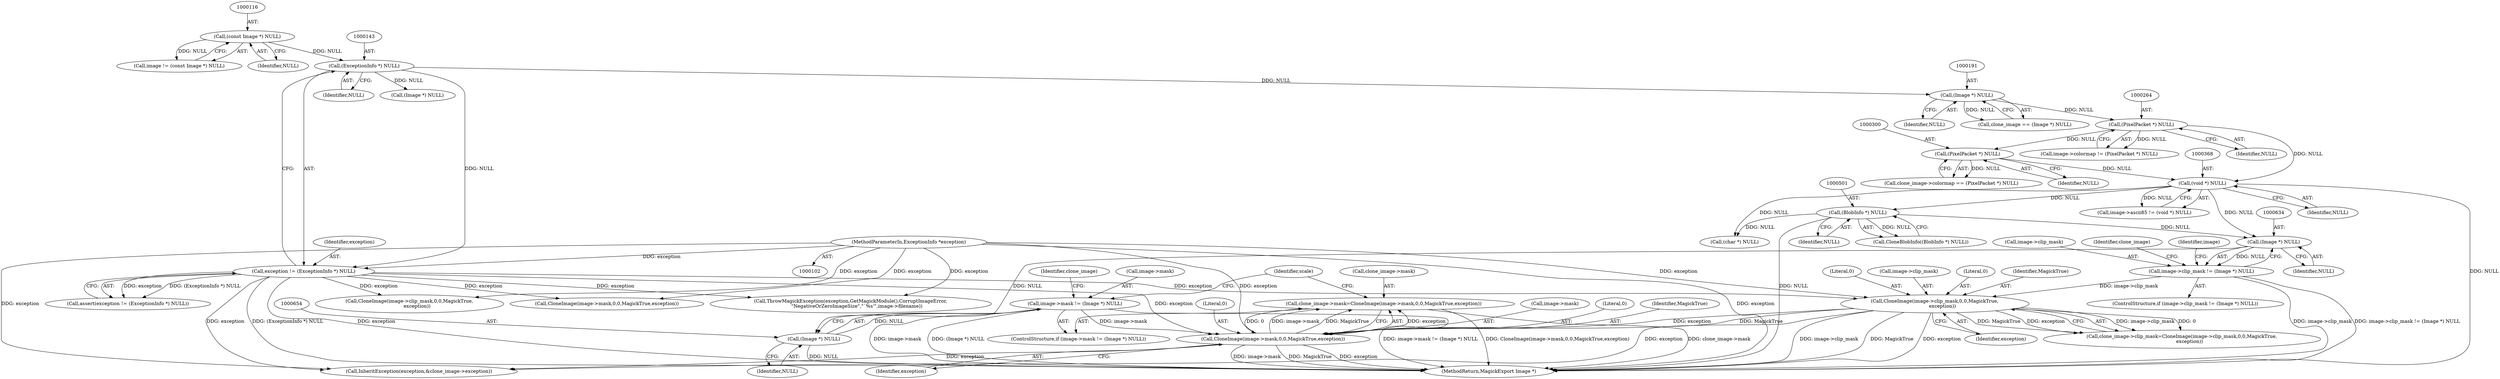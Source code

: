 digraph "0_ImageMagick_01843366d6a7b96e22ad7bb67f3df7d9fd4d5d74@pointer" {
"1000656" [label="(Call,clone_image->mask=CloneImage(image->mask,0,0,MagickTrue,exception))"];
"1000660" [label="(Call,CloneImage(image->mask,0,0,MagickTrue,exception))"];
"1000649" [label="(Call,image->mask != (Image *) NULL)"];
"1000653" [label="(Call,(Image *) NULL)"];
"1000633" [label="(Call,(Image *) NULL)"];
"1000367" [label="(Call,(void *) NULL)"];
"1000263" [label="(Call,(PixelPacket *) NULL)"];
"1000190" [label="(Call,(Image *) NULL)"];
"1000142" [label="(Call,(ExceptionInfo *) NULL)"];
"1000115" [label="(Call,(const Image *) NULL)"];
"1000299" [label="(Call,(PixelPacket *) NULL)"];
"1000500" [label="(Call,(BlobInfo *) NULL)"];
"1000640" [label="(Call,CloneImage(image->clip_mask,0,0,MagickTrue,\n          exception))"];
"1000629" [label="(Call,image->clip_mask != (Image *) NULL)"];
"1000140" [label="(Call,exception != (ExceptionInfo *) NULL)"];
"1000107" [label="(MethodParameterIn,ExceptionInfo *exception)"];
"1000367" [label="(Call,(void *) NULL)"];
"1000633" [label="(Call,(Image *) NULL)"];
"1000500" [label="(Call,(BlobInfo *) NULL)"];
"1000369" [label="(Identifier,NULL)"];
"1000142" [label="(Call,(ExceptionInfo *) NULL)"];
"1000660" [label="(Call,CloneImage(image->mask,0,0,MagickTrue,exception))"];
"1000534" [label="(Call,(char *) NULL)"];
"1000139" [label="(Call,assert(exception != (ExceptionInfo *) NULL))"];
"1000669" [label="(Identifier,scale)"];
"1000661" [label="(Call,image->mask)"];
"1000658" [label="(Identifier,clone_image)"];
"1000113" [label="(Call,image != (const Image *) NULL)"];
"1000265" [label="(Identifier,NULL)"];
"1000597" [label="(Call,CloneImage(image->mask,0,0,MagickTrue,exception))"];
"1000295" [label="(Call,clone_image->colormap == (PixelPacket *) NULL)"];
"1000636" [label="(Call,clone_image->clip_mask=CloneImage(image->clip_mask,0,0,MagickTrue,\n          exception))"];
"1000648" [label="(ControlStructure,if (image->mask != (Image *) NULL))"];
"1000646" [label="(Identifier,MagickTrue)"];
"1000630" [label="(Call,image->clip_mask)"];
"1000629" [label="(Call,image->clip_mask != (Image *) NULL)"];
"1000263" [label="(Call,(PixelPacket *) NULL)"];
"1000363" [label="(Call,image->ascii85 != (void *) NULL)"];
"1000653" [label="(Call,(Image *) NULL)"];
"1000115" [label="(Call,(const Image *) NULL)"];
"1000144" [label="(Identifier,NULL)"];
"1000645" [label="(Literal,0)"];
"1000117" [label="(Identifier,NULL)"];
"1000141" [label="(Identifier,exception)"];
"1000832" [label="(Call,InheritException(exception,&clone_image->exception))"];
"1000655" [label="(Identifier,NULL)"];
"1000176" [label="(Call,(Image *) NULL)"];
"1000301" [label="(Identifier,NULL)"];
"1000499" [label="(Call,CloneBlobInfo((BlobInfo *) NULL))"];
"1000641" [label="(Call,image->clip_mask)"];
"1000638" [label="(Identifier,clone_image)"];
"1000166" [label="(Call,ThrowMagickException(exception,GetMagickModule(),CorruptImageError,\n        \"NegativeOrZeroImageSize\",\"`%s'\",image->filename))"];
"1000844" [label="(MethodReturn,MagickExport Image *)"];
"1000299" [label="(Call,(PixelPacket *) NULL)"];
"1000107" [label="(MethodParameterIn,ExceptionInfo *exception)"];
"1000188" [label="(Call,clone_image == (Image *) NULL)"];
"1000192" [label="(Identifier,NULL)"];
"1000647" [label="(Identifier,exception)"];
"1000190" [label="(Call,(Image *) NULL)"];
"1000259" [label="(Call,image->colormap != (PixelPacket *) NULL)"];
"1000656" [label="(Call,clone_image->mask=CloneImage(image->mask,0,0,MagickTrue,exception))"];
"1000628" [label="(ControlStructure,if (image->clip_mask != (Image *) NULL))"];
"1000640" [label="(Call,CloneImage(image->clip_mask,0,0,MagickTrue,\n          exception))"];
"1000667" [label="(Identifier,exception)"];
"1000664" [label="(Literal,0)"];
"1000650" [label="(Call,image->mask)"];
"1000649" [label="(Call,image->mask != (Image *) NULL)"];
"1000644" [label="(Literal,0)"];
"1000657" [label="(Call,clone_image->mask)"];
"1000666" [label="(Identifier,MagickTrue)"];
"1000140" [label="(Call,exception != (ExceptionInfo *) NULL)"];
"1000651" [label="(Identifier,image)"];
"1000635" [label="(Identifier,NULL)"];
"1000665" [label="(Literal,0)"];
"1000502" [label="(Identifier,NULL)"];
"1000577" [label="(Call,CloneImage(image->clip_mask,0,0,MagickTrue,\n          exception))"];
"1000656" -> "1000648"  [label="AST: "];
"1000656" -> "1000660"  [label="CFG: "];
"1000657" -> "1000656"  [label="AST: "];
"1000660" -> "1000656"  [label="AST: "];
"1000669" -> "1000656"  [label="CFG: "];
"1000656" -> "1000844"  [label="DDG: CloneImage(image->mask,0,0,MagickTrue,exception)"];
"1000656" -> "1000844"  [label="DDG: clone_image->mask"];
"1000660" -> "1000656"  [label="DDG: exception"];
"1000660" -> "1000656"  [label="DDG: 0"];
"1000660" -> "1000656"  [label="DDG: image->mask"];
"1000660" -> "1000656"  [label="DDG: MagickTrue"];
"1000660" -> "1000667"  [label="CFG: "];
"1000661" -> "1000660"  [label="AST: "];
"1000664" -> "1000660"  [label="AST: "];
"1000665" -> "1000660"  [label="AST: "];
"1000666" -> "1000660"  [label="AST: "];
"1000667" -> "1000660"  [label="AST: "];
"1000660" -> "1000844"  [label="DDG: image->mask"];
"1000660" -> "1000844"  [label="DDG: MagickTrue"];
"1000660" -> "1000844"  [label="DDG: exception"];
"1000649" -> "1000660"  [label="DDG: image->mask"];
"1000640" -> "1000660"  [label="DDG: exception"];
"1000640" -> "1000660"  [label="DDG: MagickTrue"];
"1000140" -> "1000660"  [label="DDG: exception"];
"1000107" -> "1000660"  [label="DDG: exception"];
"1000660" -> "1000832"  [label="DDG: exception"];
"1000649" -> "1000648"  [label="AST: "];
"1000649" -> "1000653"  [label="CFG: "];
"1000650" -> "1000649"  [label="AST: "];
"1000653" -> "1000649"  [label="AST: "];
"1000658" -> "1000649"  [label="CFG: "];
"1000669" -> "1000649"  [label="CFG: "];
"1000649" -> "1000844"  [label="DDG: image->mask"];
"1000649" -> "1000844"  [label="DDG: (Image *) NULL"];
"1000649" -> "1000844"  [label="DDG: image->mask != (Image *) NULL"];
"1000653" -> "1000649"  [label="DDG: NULL"];
"1000653" -> "1000655"  [label="CFG: "];
"1000654" -> "1000653"  [label="AST: "];
"1000655" -> "1000653"  [label="AST: "];
"1000653" -> "1000844"  [label="DDG: NULL"];
"1000633" -> "1000653"  [label="DDG: NULL"];
"1000633" -> "1000629"  [label="AST: "];
"1000633" -> "1000635"  [label="CFG: "];
"1000634" -> "1000633"  [label="AST: "];
"1000635" -> "1000633"  [label="AST: "];
"1000629" -> "1000633"  [label="CFG: "];
"1000633" -> "1000629"  [label="DDG: NULL"];
"1000367" -> "1000633"  [label="DDG: NULL"];
"1000500" -> "1000633"  [label="DDG: NULL"];
"1000367" -> "1000363"  [label="AST: "];
"1000367" -> "1000369"  [label="CFG: "];
"1000368" -> "1000367"  [label="AST: "];
"1000369" -> "1000367"  [label="AST: "];
"1000363" -> "1000367"  [label="CFG: "];
"1000367" -> "1000844"  [label="DDG: NULL"];
"1000367" -> "1000363"  [label="DDG: NULL"];
"1000263" -> "1000367"  [label="DDG: NULL"];
"1000299" -> "1000367"  [label="DDG: NULL"];
"1000367" -> "1000500"  [label="DDG: NULL"];
"1000367" -> "1000534"  [label="DDG: NULL"];
"1000263" -> "1000259"  [label="AST: "];
"1000263" -> "1000265"  [label="CFG: "];
"1000264" -> "1000263"  [label="AST: "];
"1000265" -> "1000263"  [label="AST: "];
"1000259" -> "1000263"  [label="CFG: "];
"1000263" -> "1000259"  [label="DDG: NULL"];
"1000190" -> "1000263"  [label="DDG: NULL"];
"1000263" -> "1000299"  [label="DDG: NULL"];
"1000190" -> "1000188"  [label="AST: "];
"1000190" -> "1000192"  [label="CFG: "];
"1000191" -> "1000190"  [label="AST: "];
"1000192" -> "1000190"  [label="AST: "];
"1000188" -> "1000190"  [label="CFG: "];
"1000190" -> "1000188"  [label="DDG: NULL"];
"1000142" -> "1000190"  [label="DDG: NULL"];
"1000142" -> "1000140"  [label="AST: "];
"1000142" -> "1000144"  [label="CFG: "];
"1000143" -> "1000142"  [label="AST: "];
"1000144" -> "1000142"  [label="AST: "];
"1000140" -> "1000142"  [label="CFG: "];
"1000142" -> "1000140"  [label="DDG: NULL"];
"1000115" -> "1000142"  [label="DDG: NULL"];
"1000142" -> "1000176"  [label="DDG: NULL"];
"1000115" -> "1000113"  [label="AST: "];
"1000115" -> "1000117"  [label="CFG: "];
"1000116" -> "1000115"  [label="AST: "];
"1000117" -> "1000115"  [label="AST: "];
"1000113" -> "1000115"  [label="CFG: "];
"1000115" -> "1000113"  [label="DDG: NULL"];
"1000299" -> "1000295"  [label="AST: "];
"1000299" -> "1000301"  [label="CFG: "];
"1000300" -> "1000299"  [label="AST: "];
"1000301" -> "1000299"  [label="AST: "];
"1000295" -> "1000299"  [label="CFG: "];
"1000299" -> "1000295"  [label="DDG: NULL"];
"1000500" -> "1000499"  [label="AST: "];
"1000500" -> "1000502"  [label="CFG: "];
"1000501" -> "1000500"  [label="AST: "];
"1000502" -> "1000500"  [label="AST: "];
"1000499" -> "1000500"  [label="CFG: "];
"1000500" -> "1000844"  [label="DDG: NULL"];
"1000500" -> "1000499"  [label="DDG: NULL"];
"1000500" -> "1000534"  [label="DDG: NULL"];
"1000640" -> "1000636"  [label="AST: "];
"1000640" -> "1000647"  [label="CFG: "];
"1000641" -> "1000640"  [label="AST: "];
"1000644" -> "1000640"  [label="AST: "];
"1000645" -> "1000640"  [label="AST: "];
"1000646" -> "1000640"  [label="AST: "];
"1000647" -> "1000640"  [label="AST: "];
"1000636" -> "1000640"  [label="CFG: "];
"1000640" -> "1000844"  [label="DDG: image->clip_mask"];
"1000640" -> "1000844"  [label="DDG: MagickTrue"];
"1000640" -> "1000844"  [label="DDG: exception"];
"1000640" -> "1000636"  [label="DDG: image->clip_mask"];
"1000640" -> "1000636"  [label="DDG: 0"];
"1000640" -> "1000636"  [label="DDG: MagickTrue"];
"1000640" -> "1000636"  [label="DDG: exception"];
"1000629" -> "1000640"  [label="DDG: image->clip_mask"];
"1000140" -> "1000640"  [label="DDG: exception"];
"1000107" -> "1000640"  [label="DDG: exception"];
"1000640" -> "1000832"  [label="DDG: exception"];
"1000629" -> "1000628"  [label="AST: "];
"1000630" -> "1000629"  [label="AST: "];
"1000638" -> "1000629"  [label="CFG: "];
"1000651" -> "1000629"  [label="CFG: "];
"1000629" -> "1000844"  [label="DDG: image->clip_mask"];
"1000629" -> "1000844"  [label="DDG: image->clip_mask != (Image *) NULL"];
"1000140" -> "1000139"  [label="AST: "];
"1000141" -> "1000140"  [label="AST: "];
"1000139" -> "1000140"  [label="CFG: "];
"1000140" -> "1000844"  [label="DDG: (ExceptionInfo *) NULL"];
"1000140" -> "1000844"  [label="DDG: exception"];
"1000140" -> "1000139"  [label="DDG: exception"];
"1000140" -> "1000139"  [label="DDG: (ExceptionInfo *) NULL"];
"1000107" -> "1000140"  [label="DDG: exception"];
"1000140" -> "1000166"  [label="DDG: exception"];
"1000140" -> "1000577"  [label="DDG: exception"];
"1000140" -> "1000597"  [label="DDG: exception"];
"1000140" -> "1000832"  [label="DDG: exception"];
"1000107" -> "1000102"  [label="AST: "];
"1000107" -> "1000844"  [label="DDG: exception"];
"1000107" -> "1000166"  [label="DDG: exception"];
"1000107" -> "1000577"  [label="DDG: exception"];
"1000107" -> "1000597"  [label="DDG: exception"];
"1000107" -> "1000832"  [label="DDG: exception"];
}
